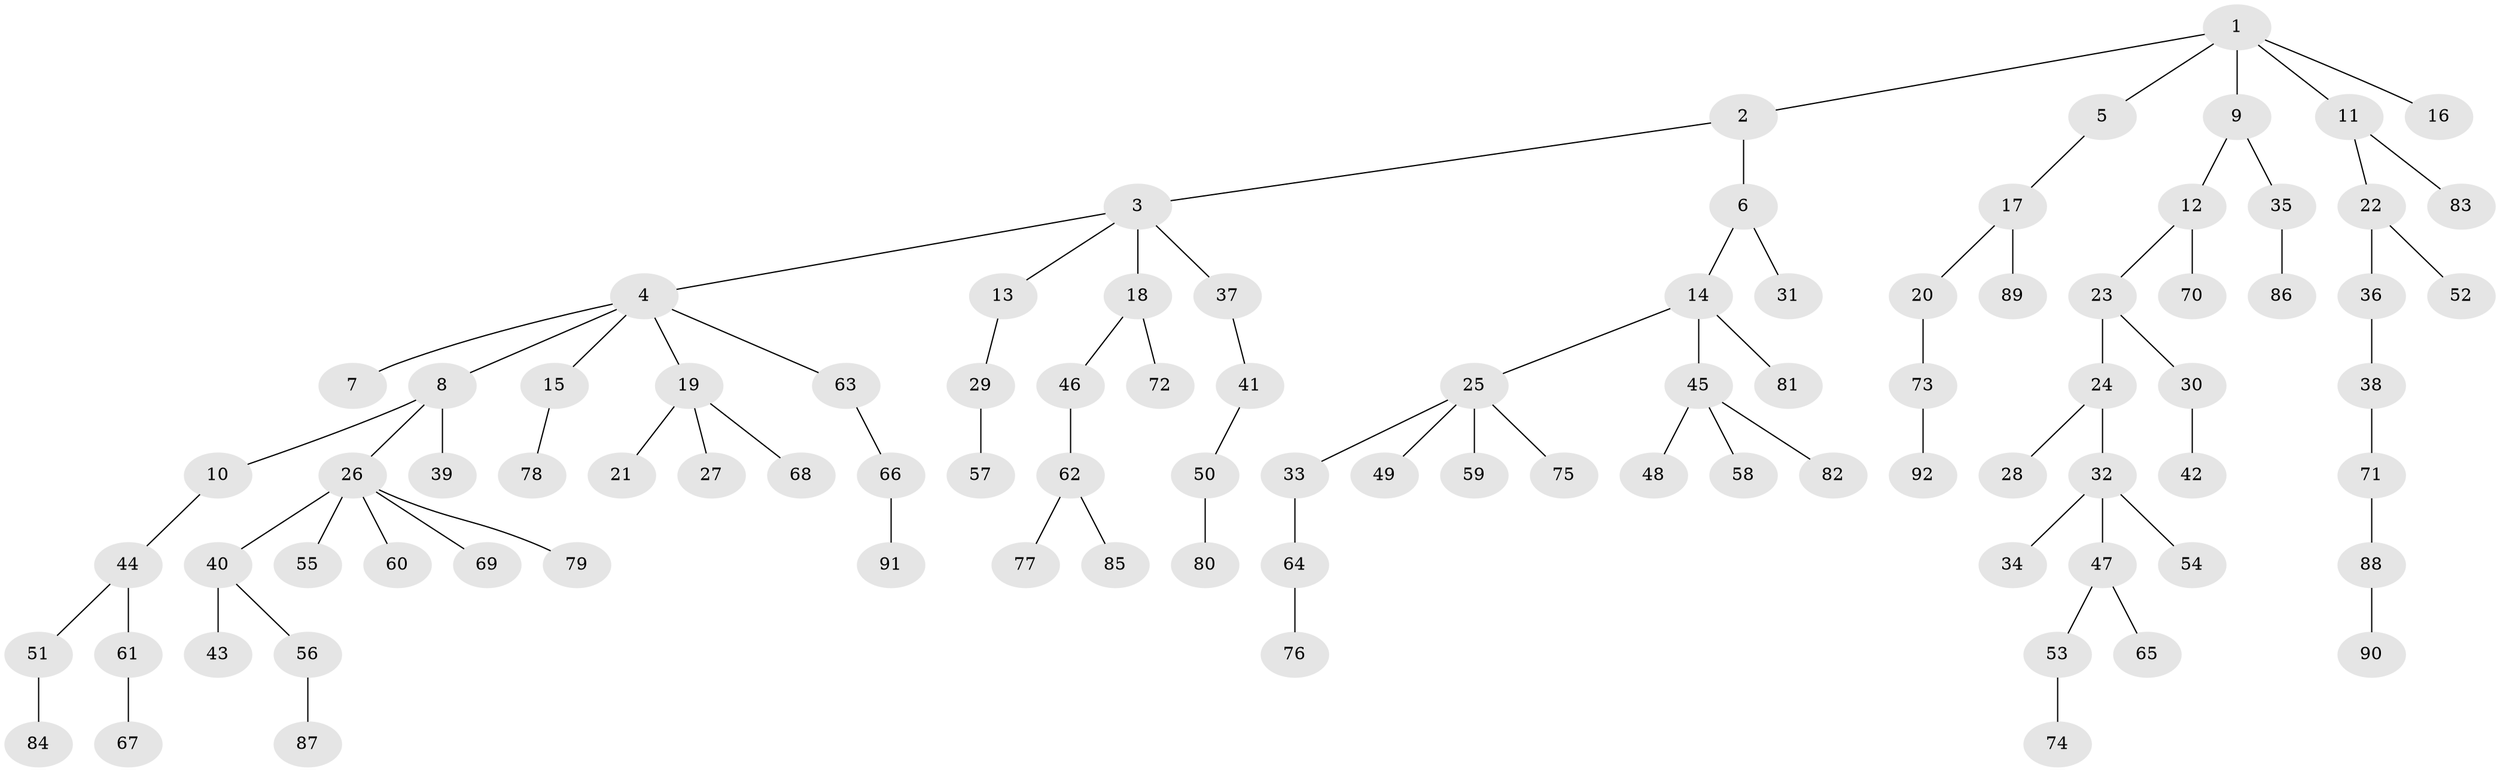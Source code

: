 // Generated by graph-tools (version 1.1) at 2025/26/03/09/25 03:26:29]
// undirected, 92 vertices, 91 edges
graph export_dot {
graph [start="1"]
  node [color=gray90,style=filled];
  1;
  2;
  3;
  4;
  5;
  6;
  7;
  8;
  9;
  10;
  11;
  12;
  13;
  14;
  15;
  16;
  17;
  18;
  19;
  20;
  21;
  22;
  23;
  24;
  25;
  26;
  27;
  28;
  29;
  30;
  31;
  32;
  33;
  34;
  35;
  36;
  37;
  38;
  39;
  40;
  41;
  42;
  43;
  44;
  45;
  46;
  47;
  48;
  49;
  50;
  51;
  52;
  53;
  54;
  55;
  56;
  57;
  58;
  59;
  60;
  61;
  62;
  63;
  64;
  65;
  66;
  67;
  68;
  69;
  70;
  71;
  72;
  73;
  74;
  75;
  76;
  77;
  78;
  79;
  80;
  81;
  82;
  83;
  84;
  85;
  86;
  87;
  88;
  89;
  90;
  91;
  92;
  1 -- 2;
  1 -- 5;
  1 -- 9;
  1 -- 11;
  1 -- 16;
  2 -- 3;
  2 -- 6;
  3 -- 4;
  3 -- 13;
  3 -- 18;
  3 -- 37;
  4 -- 7;
  4 -- 8;
  4 -- 15;
  4 -- 19;
  4 -- 63;
  5 -- 17;
  6 -- 14;
  6 -- 31;
  8 -- 10;
  8 -- 26;
  8 -- 39;
  9 -- 12;
  9 -- 35;
  10 -- 44;
  11 -- 22;
  11 -- 83;
  12 -- 23;
  12 -- 70;
  13 -- 29;
  14 -- 25;
  14 -- 45;
  14 -- 81;
  15 -- 78;
  17 -- 20;
  17 -- 89;
  18 -- 46;
  18 -- 72;
  19 -- 21;
  19 -- 27;
  19 -- 68;
  20 -- 73;
  22 -- 36;
  22 -- 52;
  23 -- 24;
  23 -- 30;
  24 -- 28;
  24 -- 32;
  25 -- 33;
  25 -- 49;
  25 -- 59;
  25 -- 75;
  26 -- 40;
  26 -- 55;
  26 -- 60;
  26 -- 69;
  26 -- 79;
  29 -- 57;
  30 -- 42;
  32 -- 34;
  32 -- 47;
  32 -- 54;
  33 -- 64;
  35 -- 86;
  36 -- 38;
  37 -- 41;
  38 -- 71;
  40 -- 43;
  40 -- 56;
  41 -- 50;
  44 -- 51;
  44 -- 61;
  45 -- 48;
  45 -- 58;
  45 -- 82;
  46 -- 62;
  47 -- 53;
  47 -- 65;
  50 -- 80;
  51 -- 84;
  53 -- 74;
  56 -- 87;
  61 -- 67;
  62 -- 77;
  62 -- 85;
  63 -- 66;
  64 -- 76;
  66 -- 91;
  71 -- 88;
  73 -- 92;
  88 -- 90;
}
